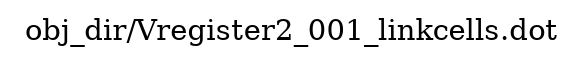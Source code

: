 digraph v3graph {
	graph	[label="obj_dir/Vregister2_001_linkcells.dot",
		 labelloc=t, labeljust=l,
		 //size="7.5,10",
		 rankdir=TB];
}
